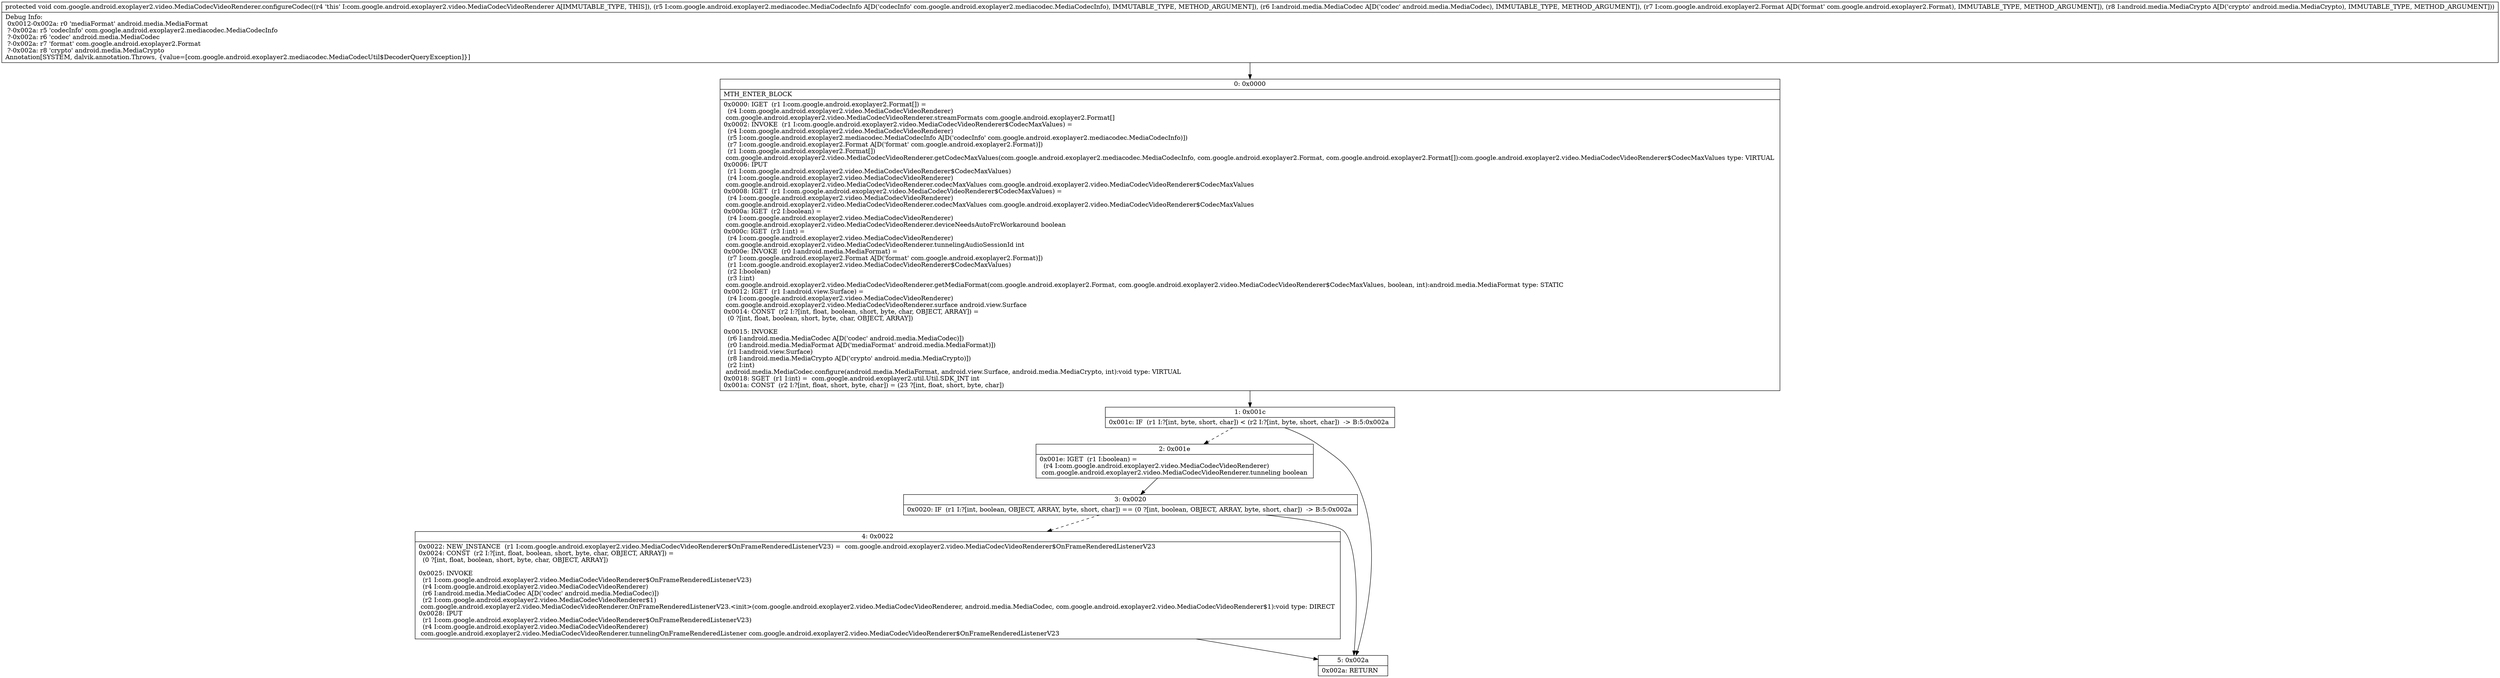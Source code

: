 digraph "CFG forcom.google.android.exoplayer2.video.MediaCodecVideoRenderer.configureCodec(Lcom\/google\/android\/exoplayer2\/mediacodec\/MediaCodecInfo;Landroid\/media\/MediaCodec;Lcom\/google\/android\/exoplayer2\/Format;Landroid\/media\/MediaCrypto;)V" {
Node_0 [shape=record,label="{0\:\ 0x0000|MTH_ENTER_BLOCK\l|0x0000: IGET  (r1 I:com.google.android.exoplayer2.Format[]) = \l  (r4 I:com.google.android.exoplayer2.video.MediaCodecVideoRenderer)\l com.google.android.exoplayer2.video.MediaCodecVideoRenderer.streamFormats com.google.android.exoplayer2.Format[] \l0x0002: INVOKE  (r1 I:com.google.android.exoplayer2.video.MediaCodecVideoRenderer$CodecMaxValues) = \l  (r4 I:com.google.android.exoplayer2.video.MediaCodecVideoRenderer)\l  (r5 I:com.google.android.exoplayer2.mediacodec.MediaCodecInfo A[D('codecInfo' com.google.android.exoplayer2.mediacodec.MediaCodecInfo)])\l  (r7 I:com.google.android.exoplayer2.Format A[D('format' com.google.android.exoplayer2.Format)])\l  (r1 I:com.google.android.exoplayer2.Format[])\l com.google.android.exoplayer2.video.MediaCodecVideoRenderer.getCodecMaxValues(com.google.android.exoplayer2.mediacodec.MediaCodecInfo, com.google.android.exoplayer2.Format, com.google.android.exoplayer2.Format[]):com.google.android.exoplayer2.video.MediaCodecVideoRenderer$CodecMaxValues type: VIRTUAL \l0x0006: IPUT  \l  (r1 I:com.google.android.exoplayer2.video.MediaCodecVideoRenderer$CodecMaxValues)\l  (r4 I:com.google.android.exoplayer2.video.MediaCodecVideoRenderer)\l com.google.android.exoplayer2.video.MediaCodecVideoRenderer.codecMaxValues com.google.android.exoplayer2.video.MediaCodecVideoRenderer$CodecMaxValues \l0x0008: IGET  (r1 I:com.google.android.exoplayer2.video.MediaCodecVideoRenderer$CodecMaxValues) = \l  (r4 I:com.google.android.exoplayer2.video.MediaCodecVideoRenderer)\l com.google.android.exoplayer2.video.MediaCodecVideoRenderer.codecMaxValues com.google.android.exoplayer2.video.MediaCodecVideoRenderer$CodecMaxValues \l0x000a: IGET  (r2 I:boolean) = \l  (r4 I:com.google.android.exoplayer2.video.MediaCodecVideoRenderer)\l com.google.android.exoplayer2.video.MediaCodecVideoRenderer.deviceNeedsAutoFrcWorkaround boolean \l0x000c: IGET  (r3 I:int) = \l  (r4 I:com.google.android.exoplayer2.video.MediaCodecVideoRenderer)\l com.google.android.exoplayer2.video.MediaCodecVideoRenderer.tunnelingAudioSessionId int \l0x000e: INVOKE  (r0 I:android.media.MediaFormat) = \l  (r7 I:com.google.android.exoplayer2.Format A[D('format' com.google.android.exoplayer2.Format)])\l  (r1 I:com.google.android.exoplayer2.video.MediaCodecVideoRenderer$CodecMaxValues)\l  (r2 I:boolean)\l  (r3 I:int)\l com.google.android.exoplayer2.video.MediaCodecVideoRenderer.getMediaFormat(com.google.android.exoplayer2.Format, com.google.android.exoplayer2.video.MediaCodecVideoRenderer$CodecMaxValues, boolean, int):android.media.MediaFormat type: STATIC \l0x0012: IGET  (r1 I:android.view.Surface) = \l  (r4 I:com.google.android.exoplayer2.video.MediaCodecVideoRenderer)\l com.google.android.exoplayer2.video.MediaCodecVideoRenderer.surface android.view.Surface \l0x0014: CONST  (r2 I:?[int, float, boolean, short, byte, char, OBJECT, ARRAY]) = \l  (0 ?[int, float, boolean, short, byte, char, OBJECT, ARRAY])\l \l0x0015: INVOKE  \l  (r6 I:android.media.MediaCodec A[D('codec' android.media.MediaCodec)])\l  (r0 I:android.media.MediaFormat A[D('mediaFormat' android.media.MediaFormat)])\l  (r1 I:android.view.Surface)\l  (r8 I:android.media.MediaCrypto A[D('crypto' android.media.MediaCrypto)])\l  (r2 I:int)\l android.media.MediaCodec.configure(android.media.MediaFormat, android.view.Surface, android.media.MediaCrypto, int):void type: VIRTUAL \l0x0018: SGET  (r1 I:int) =  com.google.android.exoplayer2.util.Util.SDK_INT int \l0x001a: CONST  (r2 I:?[int, float, short, byte, char]) = (23 ?[int, float, short, byte, char]) \l}"];
Node_1 [shape=record,label="{1\:\ 0x001c|0x001c: IF  (r1 I:?[int, byte, short, char]) \< (r2 I:?[int, byte, short, char])  \-\> B:5:0x002a \l}"];
Node_2 [shape=record,label="{2\:\ 0x001e|0x001e: IGET  (r1 I:boolean) = \l  (r4 I:com.google.android.exoplayer2.video.MediaCodecVideoRenderer)\l com.google.android.exoplayer2.video.MediaCodecVideoRenderer.tunneling boolean \l}"];
Node_3 [shape=record,label="{3\:\ 0x0020|0x0020: IF  (r1 I:?[int, boolean, OBJECT, ARRAY, byte, short, char]) == (0 ?[int, boolean, OBJECT, ARRAY, byte, short, char])  \-\> B:5:0x002a \l}"];
Node_4 [shape=record,label="{4\:\ 0x0022|0x0022: NEW_INSTANCE  (r1 I:com.google.android.exoplayer2.video.MediaCodecVideoRenderer$OnFrameRenderedListenerV23) =  com.google.android.exoplayer2.video.MediaCodecVideoRenderer$OnFrameRenderedListenerV23 \l0x0024: CONST  (r2 I:?[int, float, boolean, short, byte, char, OBJECT, ARRAY]) = \l  (0 ?[int, float, boolean, short, byte, char, OBJECT, ARRAY])\l \l0x0025: INVOKE  \l  (r1 I:com.google.android.exoplayer2.video.MediaCodecVideoRenderer$OnFrameRenderedListenerV23)\l  (r4 I:com.google.android.exoplayer2.video.MediaCodecVideoRenderer)\l  (r6 I:android.media.MediaCodec A[D('codec' android.media.MediaCodec)])\l  (r2 I:com.google.android.exoplayer2.video.MediaCodecVideoRenderer$1)\l com.google.android.exoplayer2.video.MediaCodecVideoRenderer.OnFrameRenderedListenerV23.\<init\>(com.google.android.exoplayer2.video.MediaCodecVideoRenderer, android.media.MediaCodec, com.google.android.exoplayer2.video.MediaCodecVideoRenderer$1):void type: DIRECT \l0x0028: IPUT  \l  (r1 I:com.google.android.exoplayer2.video.MediaCodecVideoRenderer$OnFrameRenderedListenerV23)\l  (r4 I:com.google.android.exoplayer2.video.MediaCodecVideoRenderer)\l com.google.android.exoplayer2.video.MediaCodecVideoRenderer.tunnelingOnFrameRenderedListener com.google.android.exoplayer2.video.MediaCodecVideoRenderer$OnFrameRenderedListenerV23 \l}"];
Node_5 [shape=record,label="{5\:\ 0x002a|0x002a: RETURN   \l}"];
MethodNode[shape=record,label="{protected void com.google.android.exoplayer2.video.MediaCodecVideoRenderer.configureCodec((r4 'this' I:com.google.android.exoplayer2.video.MediaCodecVideoRenderer A[IMMUTABLE_TYPE, THIS]), (r5 I:com.google.android.exoplayer2.mediacodec.MediaCodecInfo A[D('codecInfo' com.google.android.exoplayer2.mediacodec.MediaCodecInfo), IMMUTABLE_TYPE, METHOD_ARGUMENT]), (r6 I:android.media.MediaCodec A[D('codec' android.media.MediaCodec), IMMUTABLE_TYPE, METHOD_ARGUMENT]), (r7 I:com.google.android.exoplayer2.Format A[D('format' com.google.android.exoplayer2.Format), IMMUTABLE_TYPE, METHOD_ARGUMENT]), (r8 I:android.media.MediaCrypto A[D('crypto' android.media.MediaCrypto), IMMUTABLE_TYPE, METHOD_ARGUMENT]))  | Debug Info:\l  0x0012\-0x002a: r0 'mediaFormat' android.media.MediaFormat\l  ?\-0x002a: r5 'codecInfo' com.google.android.exoplayer2.mediacodec.MediaCodecInfo\l  ?\-0x002a: r6 'codec' android.media.MediaCodec\l  ?\-0x002a: r7 'format' com.google.android.exoplayer2.Format\l  ?\-0x002a: r8 'crypto' android.media.MediaCrypto\lAnnotation[SYSTEM, dalvik.annotation.Throws, \{value=[com.google.android.exoplayer2.mediacodec.MediaCodecUtil$DecoderQueryException]\}]\l}"];
MethodNode -> Node_0;
Node_0 -> Node_1;
Node_1 -> Node_2[style=dashed];
Node_1 -> Node_5;
Node_2 -> Node_3;
Node_3 -> Node_4[style=dashed];
Node_3 -> Node_5;
Node_4 -> Node_5;
}

